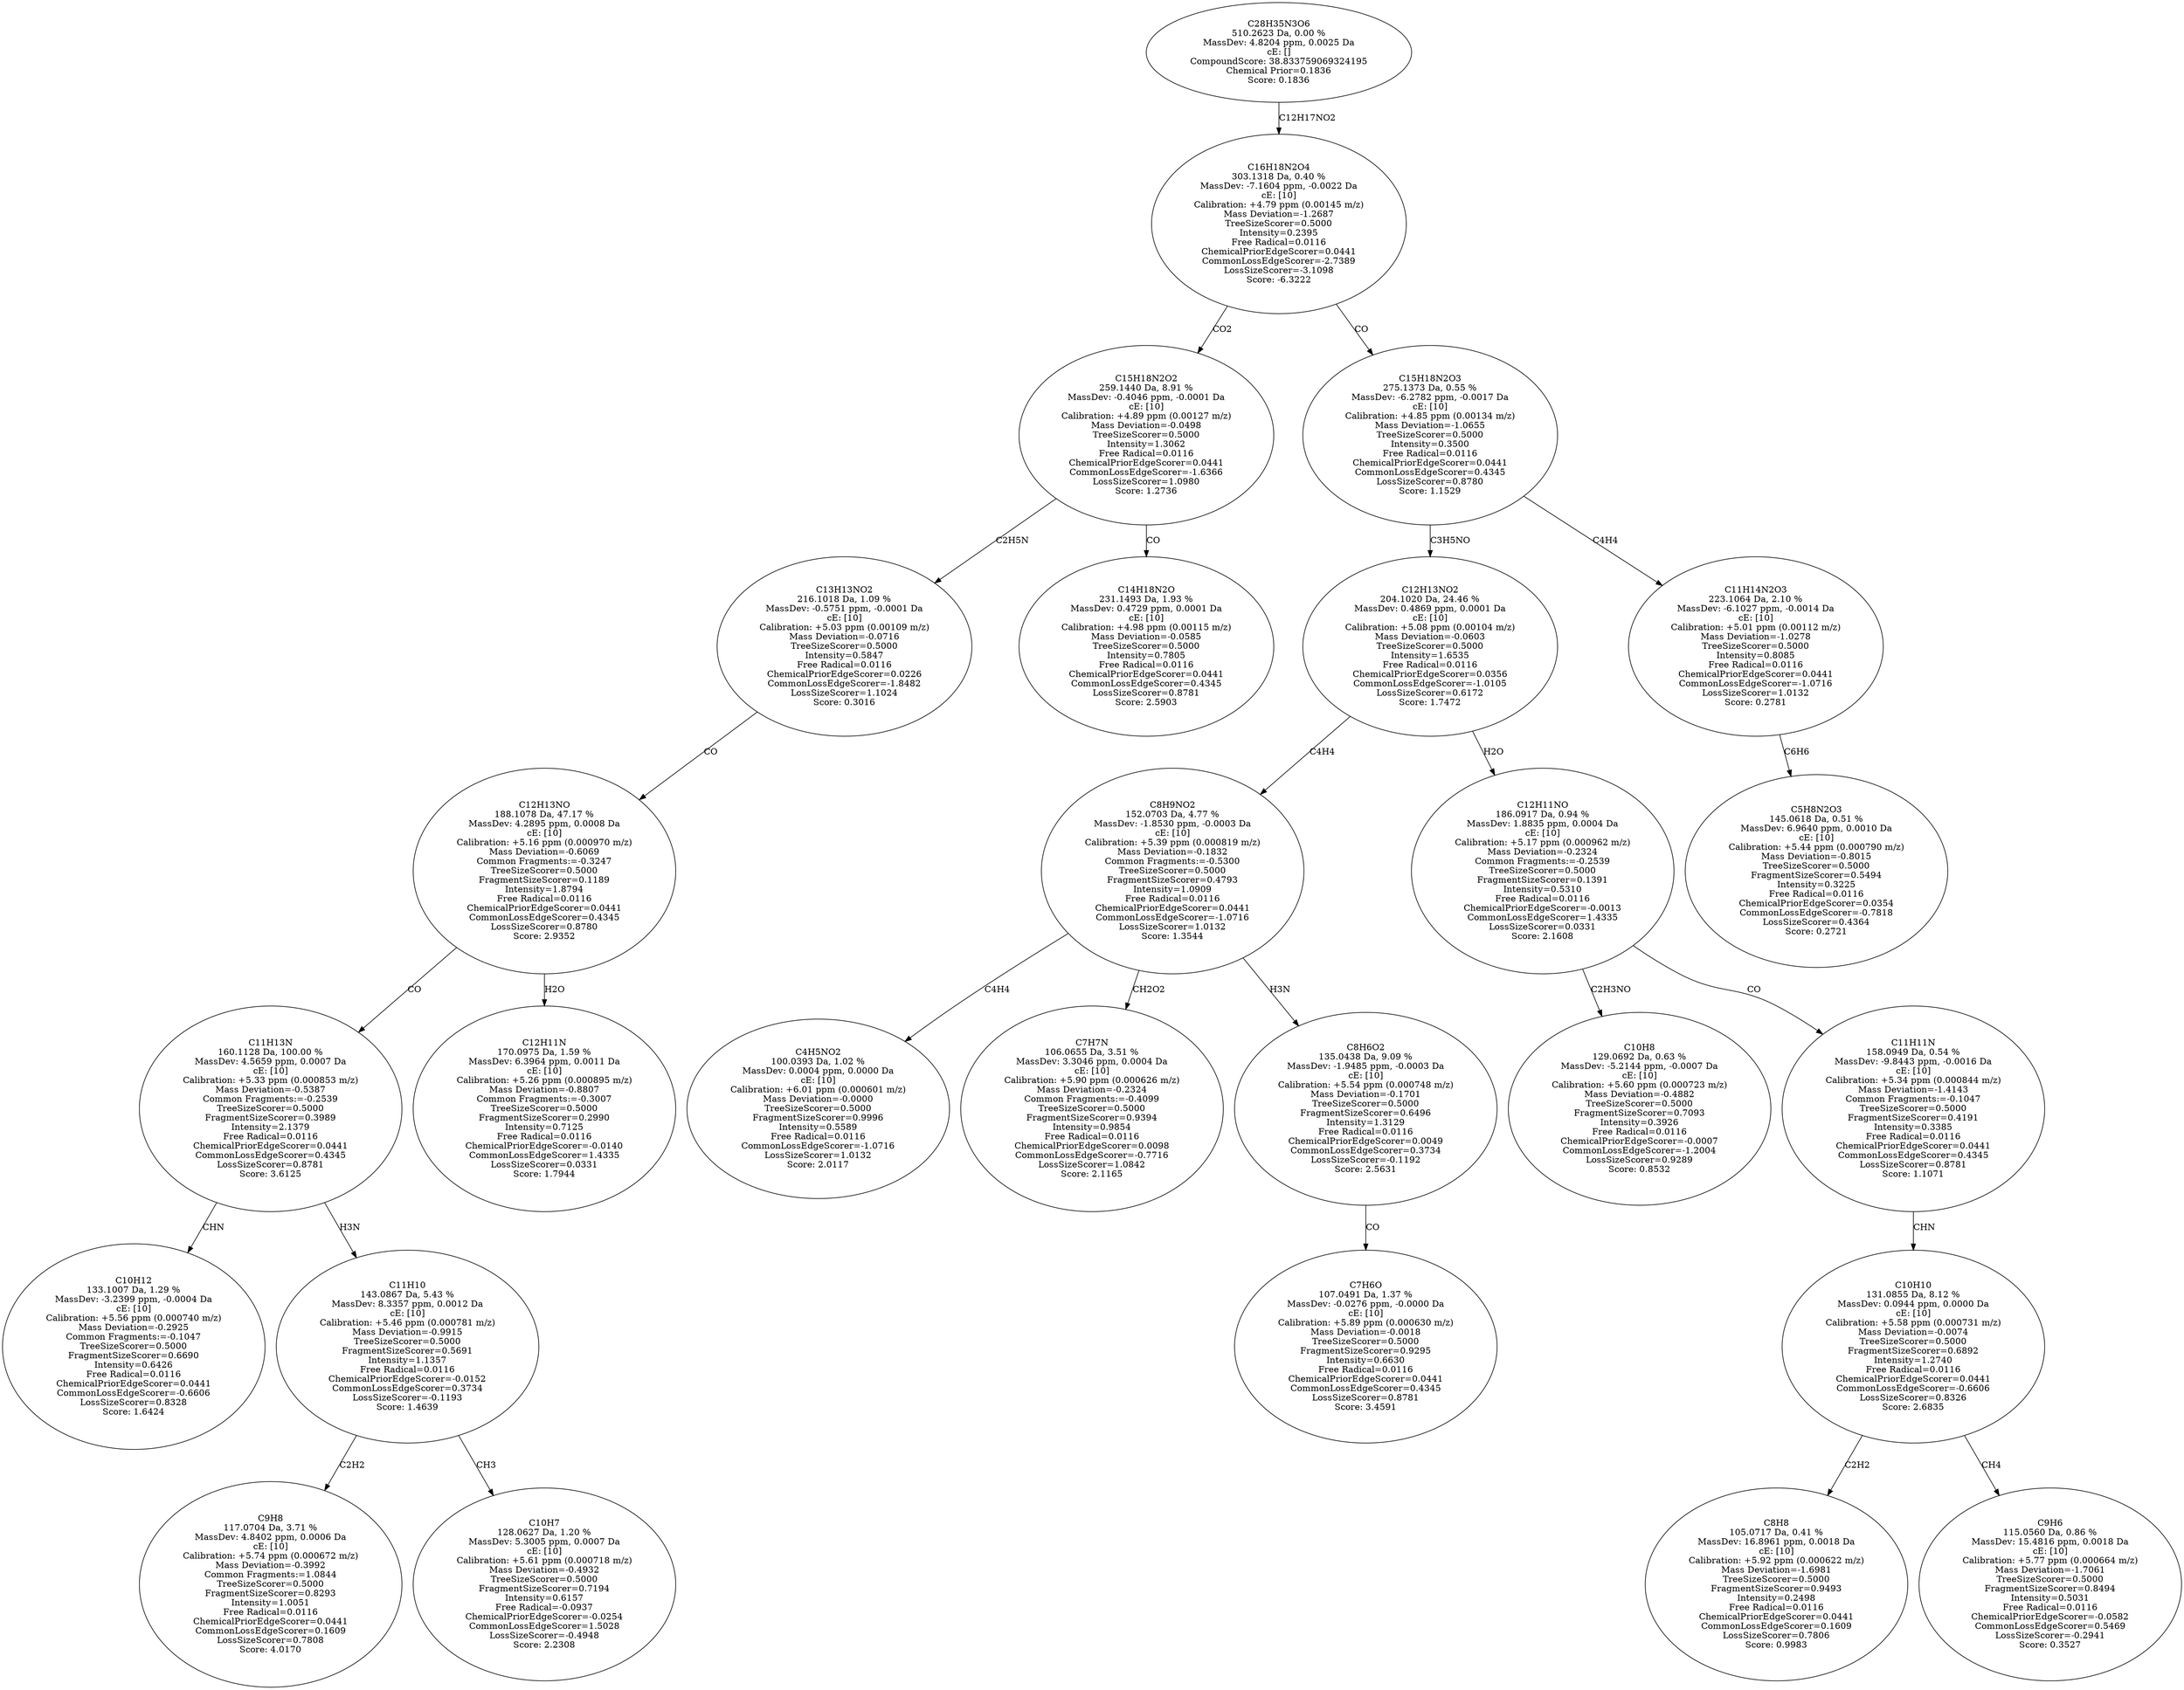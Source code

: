 strict digraph {
v1 [label="C10H12\n133.1007 Da, 1.29 %\nMassDev: -3.2399 ppm, -0.0004 Da\ncE: [10]\nCalibration: +5.56 ppm (0.000740 m/z)\nMass Deviation=-0.2925\nCommon Fragments:=-0.1047\nTreeSizeScorer=0.5000\nFragmentSizeScorer=0.6690\nIntensity=0.6426\nFree Radical=0.0116\nChemicalPriorEdgeScorer=0.0441\nCommonLossEdgeScorer=-0.6606\nLossSizeScorer=0.8328\nScore: 1.6424"];
v2 [label="C9H8\n117.0704 Da, 3.71 %\nMassDev: 4.8402 ppm, 0.0006 Da\ncE: [10]\nCalibration: +5.74 ppm (0.000672 m/z)\nMass Deviation=-0.3992\nCommon Fragments:=1.0844\nTreeSizeScorer=0.5000\nFragmentSizeScorer=0.8293\nIntensity=1.0051\nFree Radical=0.0116\nChemicalPriorEdgeScorer=0.0441\nCommonLossEdgeScorer=0.1609\nLossSizeScorer=0.7808\nScore: 4.0170"];
v3 [label="C10H7\n128.0627 Da, 1.20 %\nMassDev: 5.3005 ppm, 0.0007 Da\ncE: [10]\nCalibration: +5.61 ppm (0.000718 m/z)\nMass Deviation=-0.4932\nTreeSizeScorer=0.5000\nFragmentSizeScorer=0.7194\nIntensity=0.6157\nFree Radical=-0.0937\nChemicalPriorEdgeScorer=-0.0254\nCommonLossEdgeScorer=1.5028\nLossSizeScorer=-0.4948\nScore: 2.2308"];
v4 [label="C11H10\n143.0867 Da, 5.43 %\nMassDev: 8.3357 ppm, 0.0012 Da\ncE: [10]\nCalibration: +5.46 ppm (0.000781 m/z)\nMass Deviation=-0.9915\nTreeSizeScorer=0.5000\nFragmentSizeScorer=0.5691\nIntensity=1.1357\nFree Radical=0.0116\nChemicalPriorEdgeScorer=-0.0152\nCommonLossEdgeScorer=0.3734\nLossSizeScorer=-0.1193\nScore: 1.4639"];
v5 [label="C11H13N\n160.1128 Da, 100.00 %\nMassDev: 4.5659 ppm, 0.0007 Da\ncE: [10]\nCalibration: +5.33 ppm (0.000853 m/z)\nMass Deviation=-0.5387\nCommon Fragments:=-0.2539\nTreeSizeScorer=0.5000\nFragmentSizeScorer=0.3989\nIntensity=2.1379\nFree Radical=0.0116\nChemicalPriorEdgeScorer=0.0441\nCommonLossEdgeScorer=0.4345\nLossSizeScorer=0.8781\nScore: 3.6125"];
v6 [label="C12H11N\n170.0975 Da, 1.59 %\nMassDev: 6.3964 ppm, 0.0011 Da\ncE: [10]\nCalibration: +5.26 ppm (0.000895 m/z)\nMass Deviation=-0.8807\nCommon Fragments:=-0.3007\nTreeSizeScorer=0.5000\nFragmentSizeScorer=0.2990\nIntensity=0.7125\nFree Radical=0.0116\nChemicalPriorEdgeScorer=-0.0140\nCommonLossEdgeScorer=1.4335\nLossSizeScorer=0.0331\nScore: 1.7944"];
v7 [label="C12H13NO\n188.1078 Da, 47.17 %\nMassDev: 4.2895 ppm, 0.0008 Da\ncE: [10]\nCalibration: +5.16 ppm (0.000970 m/z)\nMass Deviation=-0.6069\nCommon Fragments:=-0.3247\nTreeSizeScorer=0.5000\nFragmentSizeScorer=0.1189\nIntensity=1.8794\nFree Radical=0.0116\nChemicalPriorEdgeScorer=0.0441\nCommonLossEdgeScorer=0.4345\nLossSizeScorer=0.8780\nScore: 2.9352"];
v8 [label="C13H13NO2\n216.1018 Da, 1.09 %\nMassDev: -0.5751 ppm, -0.0001 Da\ncE: [10]\nCalibration: +5.03 ppm (0.00109 m/z)\nMass Deviation=-0.0716\nTreeSizeScorer=0.5000\nIntensity=0.5847\nFree Radical=0.0116\nChemicalPriorEdgeScorer=0.0226\nCommonLossEdgeScorer=-1.8482\nLossSizeScorer=1.1024\nScore: 0.3016"];
v9 [label="C14H18N2O\n231.1493 Da, 1.93 %\nMassDev: 0.4729 ppm, 0.0001 Da\ncE: [10]\nCalibration: +4.98 ppm (0.00115 m/z)\nMass Deviation=-0.0585\nTreeSizeScorer=0.5000\nIntensity=0.7805\nFree Radical=0.0116\nChemicalPriorEdgeScorer=0.0441\nCommonLossEdgeScorer=0.4345\nLossSizeScorer=0.8781\nScore: 2.5903"];
v10 [label="C15H18N2O2\n259.1440 Da, 8.91 %\nMassDev: -0.4046 ppm, -0.0001 Da\ncE: [10]\nCalibration: +4.89 ppm (0.00127 m/z)\nMass Deviation=-0.0498\nTreeSizeScorer=0.5000\nIntensity=1.3062\nFree Radical=0.0116\nChemicalPriorEdgeScorer=0.0441\nCommonLossEdgeScorer=-1.6366\nLossSizeScorer=1.0980\nScore: 1.2736"];
v11 [label="C4H5NO2\n100.0393 Da, 1.02 %\nMassDev: 0.0004 ppm, 0.0000 Da\ncE: [10]\nCalibration: +6.01 ppm (0.000601 m/z)\nMass Deviation=-0.0000\nTreeSizeScorer=0.5000\nFragmentSizeScorer=0.9996\nIntensity=0.5589\nFree Radical=0.0116\nCommonLossEdgeScorer=-1.0716\nLossSizeScorer=1.0132\nScore: 2.0117"];
v12 [label="C7H7N\n106.0655 Da, 3.51 %\nMassDev: 3.3046 ppm, 0.0004 Da\ncE: [10]\nCalibration: +5.90 ppm (0.000626 m/z)\nMass Deviation=-0.2324\nCommon Fragments:=-0.4099\nTreeSizeScorer=0.5000\nFragmentSizeScorer=0.9394\nIntensity=0.9854\nFree Radical=0.0116\nChemicalPriorEdgeScorer=0.0098\nCommonLossEdgeScorer=-0.7716\nLossSizeScorer=1.0842\nScore: 2.1165"];
v13 [label="C7H6O\n107.0491 Da, 1.37 %\nMassDev: -0.0276 ppm, -0.0000 Da\ncE: [10]\nCalibration: +5.89 ppm (0.000630 m/z)\nMass Deviation=-0.0018\nTreeSizeScorer=0.5000\nFragmentSizeScorer=0.9295\nIntensity=0.6630\nFree Radical=0.0116\nChemicalPriorEdgeScorer=0.0441\nCommonLossEdgeScorer=0.4345\nLossSizeScorer=0.8781\nScore: 3.4591"];
v14 [label="C8H6O2\n135.0438 Da, 9.09 %\nMassDev: -1.9485 ppm, -0.0003 Da\ncE: [10]\nCalibration: +5.54 ppm (0.000748 m/z)\nMass Deviation=-0.1701\nTreeSizeScorer=0.5000\nFragmentSizeScorer=0.6496\nIntensity=1.3129\nFree Radical=0.0116\nChemicalPriorEdgeScorer=0.0049\nCommonLossEdgeScorer=0.3734\nLossSizeScorer=-0.1192\nScore: 2.5631"];
v15 [label="C8H9NO2\n152.0703 Da, 4.77 %\nMassDev: -1.8530 ppm, -0.0003 Da\ncE: [10]\nCalibration: +5.39 ppm (0.000819 m/z)\nMass Deviation=-0.1832\nCommon Fragments:=-0.5300\nTreeSizeScorer=0.5000\nFragmentSizeScorer=0.4793\nIntensity=1.0909\nFree Radical=0.0116\nChemicalPriorEdgeScorer=0.0441\nCommonLossEdgeScorer=-1.0716\nLossSizeScorer=1.0132\nScore: 1.3544"];
v16 [label="C10H8\n129.0692 Da, 0.63 %\nMassDev: -5.2144 ppm, -0.0007 Da\ncE: [10]\nCalibration: +5.60 ppm (0.000723 m/z)\nMass Deviation=-0.4882\nTreeSizeScorer=0.5000\nFragmentSizeScorer=0.7093\nIntensity=0.3926\nFree Radical=0.0116\nChemicalPriorEdgeScorer=-0.0007\nCommonLossEdgeScorer=-1.2004\nLossSizeScorer=0.9289\nScore: 0.8532"];
v17 [label="C8H8\n105.0717 Da, 0.41 %\nMassDev: 16.8961 ppm, 0.0018 Da\ncE: [10]\nCalibration: +5.92 ppm (0.000622 m/z)\nMass Deviation=-1.6981\nTreeSizeScorer=0.5000\nFragmentSizeScorer=0.9493\nIntensity=0.2498\nFree Radical=0.0116\nChemicalPriorEdgeScorer=0.0441\nCommonLossEdgeScorer=0.1609\nLossSizeScorer=0.7806\nScore: 0.9983"];
v18 [label="C9H6\n115.0560 Da, 0.86 %\nMassDev: 15.4816 ppm, 0.0018 Da\ncE: [10]\nCalibration: +5.77 ppm (0.000664 m/z)\nMass Deviation=-1.7061\nTreeSizeScorer=0.5000\nFragmentSizeScorer=0.8494\nIntensity=0.5031\nFree Radical=0.0116\nChemicalPriorEdgeScorer=-0.0582\nCommonLossEdgeScorer=0.5469\nLossSizeScorer=-0.2941\nScore: 0.3527"];
v19 [label="C10H10\n131.0855 Da, 8.12 %\nMassDev: 0.0944 ppm, 0.0000 Da\ncE: [10]\nCalibration: +5.58 ppm (0.000731 m/z)\nMass Deviation=-0.0074\nTreeSizeScorer=0.5000\nFragmentSizeScorer=0.6892\nIntensity=1.2740\nFree Radical=0.0116\nChemicalPriorEdgeScorer=0.0441\nCommonLossEdgeScorer=-0.6606\nLossSizeScorer=0.8326\nScore: 2.6835"];
v20 [label="C11H11N\n158.0949 Da, 0.54 %\nMassDev: -9.8443 ppm, -0.0016 Da\ncE: [10]\nCalibration: +5.34 ppm (0.000844 m/z)\nMass Deviation=-1.4143\nCommon Fragments:=-0.1047\nTreeSizeScorer=0.5000\nFragmentSizeScorer=0.4191\nIntensity=0.3385\nFree Radical=0.0116\nChemicalPriorEdgeScorer=0.0441\nCommonLossEdgeScorer=0.4345\nLossSizeScorer=0.8781\nScore: 1.1071"];
v21 [label="C12H11NO\n186.0917 Da, 0.94 %\nMassDev: 1.8835 ppm, 0.0004 Da\ncE: [10]\nCalibration: +5.17 ppm (0.000962 m/z)\nMass Deviation=-0.2324\nCommon Fragments:=-0.2539\nTreeSizeScorer=0.5000\nFragmentSizeScorer=0.1391\nIntensity=0.5310\nFree Radical=0.0116\nChemicalPriorEdgeScorer=-0.0013\nCommonLossEdgeScorer=1.4335\nLossSizeScorer=0.0331\nScore: 2.1608"];
v22 [label="C12H13NO2\n204.1020 Da, 24.46 %\nMassDev: 0.4869 ppm, 0.0001 Da\ncE: [10]\nCalibration: +5.08 ppm (0.00104 m/z)\nMass Deviation=-0.0603\nTreeSizeScorer=0.5000\nIntensity=1.6535\nFree Radical=0.0116\nChemicalPriorEdgeScorer=0.0356\nCommonLossEdgeScorer=-1.0105\nLossSizeScorer=0.6172\nScore: 1.7472"];
v23 [label="C5H8N2O3\n145.0618 Da, 0.51 %\nMassDev: 6.9640 ppm, 0.0010 Da\ncE: [10]\nCalibration: +5.44 ppm (0.000790 m/z)\nMass Deviation=-0.8015\nTreeSizeScorer=0.5000\nFragmentSizeScorer=0.5494\nIntensity=0.3225\nFree Radical=0.0116\nChemicalPriorEdgeScorer=0.0354\nCommonLossEdgeScorer=-0.7818\nLossSizeScorer=0.4364\nScore: 0.2721"];
v24 [label="C11H14N2O3\n223.1064 Da, 2.10 %\nMassDev: -6.1027 ppm, -0.0014 Da\ncE: [10]\nCalibration: +5.01 ppm (0.00112 m/z)\nMass Deviation=-1.0278\nTreeSizeScorer=0.5000\nIntensity=0.8085\nFree Radical=0.0116\nChemicalPriorEdgeScorer=0.0441\nCommonLossEdgeScorer=-1.0716\nLossSizeScorer=1.0132\nScore: 0.2781"];
v25 [label="C15H18N2O3\n275.1373 Da, 0.55 %\nMassDev: -6.2782 ppm, -0.0017 Da\ncE: [10]\nCalibration: +4.85 ppm (0.00134 m/z)\nMass Deviation=-1.0655\nTreeSizeScorer=0.5000\nIntensity=0.3500\nFree Radical=0.0116\nChemicalPriorEdgeScorer=0.0441\nCommonLossEdgeScorer=0.4345\nLossSizeScorer=0.8780\nScore: 1.1529"];
v26 [label="C16H18N2O4\n303.1318 Da, 0.40 %\nMassDev: -7.1604 ppm, -0.0022 Da\ncE: [10]\nCalibration: +4.79 ppm (0.00145 m/z)\nMass Deviation=-1.2687\nTreeSizeScorer=0.5000\nIntensity=0.2395\nFree Radical=0.0116\nChemicalPriorEdgeScorer=0.0441\nCommonLossEdgeScorer=-2.7389\nLossSizeScorer=-3.1098\nScore: -6.3222"];
v27 [label="C28H35N3O6\n510.2623 Da, 0.00 %\nMassDev: 4.8204 ppm, 0.0025 Da\ncE: []\nCompoundScore: 38.833759069324195\nChemical Prior=0.1836\nScore: 0.1836"];
v5 -> v1 [label="CHN"];
v4 -> v2 [label="C2H2"];
v4 -> v3 [label="CH3"];
v5 -> v4 [label="H3N"];
v7 -> v5 [label="CO"];
v7 -> v6 [label="H2O"];
v8 -> v7 [label="CO"];
v10 -> v8 [label="C2H5N"];
v10 -> v9 [label="CO"];
v26 -> v10 [label="CO2"];
v15 -> v11 [label="C4H4"];
v15 -> v12 [label="CH2O2"];
v14 -> v13 [label="CO"];
v15 -> v14 [label="H3N"];
v22 -> v15 [label="C4H4"];
v21 -> v16 [label="C2H3NO"];
v19 -> v17 [label="C2H2"];
v19 -> v18 [label="CH4"];
v20 -> v19 [label="CHN"];
v21 -> v20 [label="CO"];
v22 -> v21 [label="H2O"];
v25 -> v22 [label="C3H5NO"];
v24 -> v23 [label="C6H6"];
v25 -> v24 [label="C4H4"];
v26 -> v25 [label="CO"];
v27 -> v26 [label="C12H17NO2"];
}